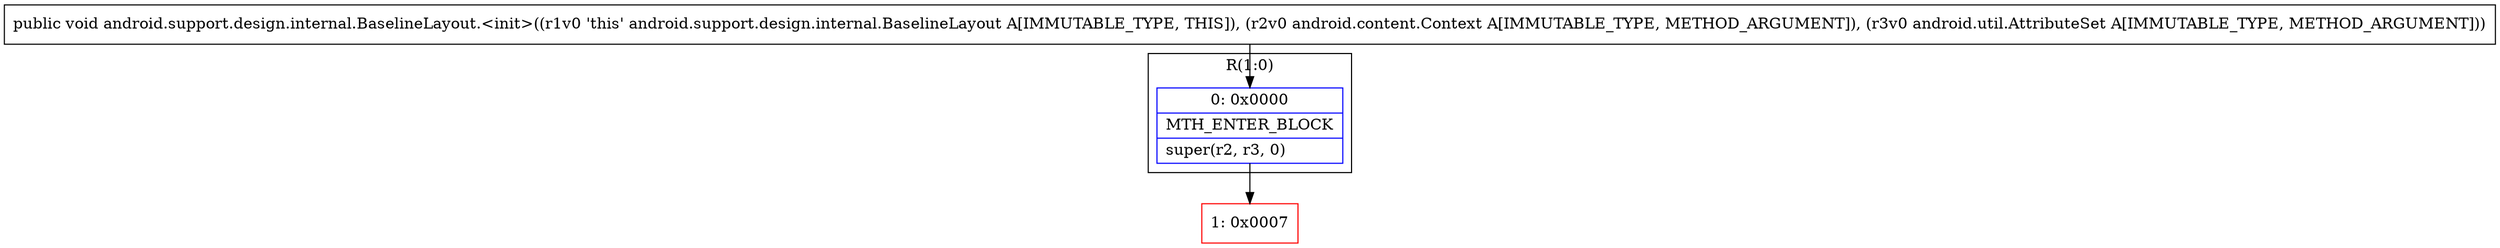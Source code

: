 digraph "CFG forandroid.support.design.internal.BaselineLayout.\<init\>(Landroid\/content\/Context;Landroid\/util\/AttributeSet;)V" {
subgraph cluster_Region_373144727 {
label = "R(1:0)";
node [shape=record,color=blue];
Node_0 [shape=record,label="{0\:\ 0x0000|MTH_ENTER_BLOCK\l|super(r2, r3, 0)\l}"];
}
Node_1 [shape=record,color=red,label="{1\:\ 0x0007}"];
MethodNode[shape=record,label="{public void android.support.design.internal.BaselineLayout.\<init\>((r1v0 'this' android.support.design.internal.BaselineLayout A[IMMUTABLE_TYPE, THIS]), (r2v0 android.content.Context A[IMMUTABLE_TYPE, METHOD_ARGUMENT]), (r3v0 android.util.AttributeSet A[IMMUTABLE_TYPE, METHOD_ARGUMENT])) }"];
MethodNode -> Node_0;
Node_0 -> Node_1;
}

